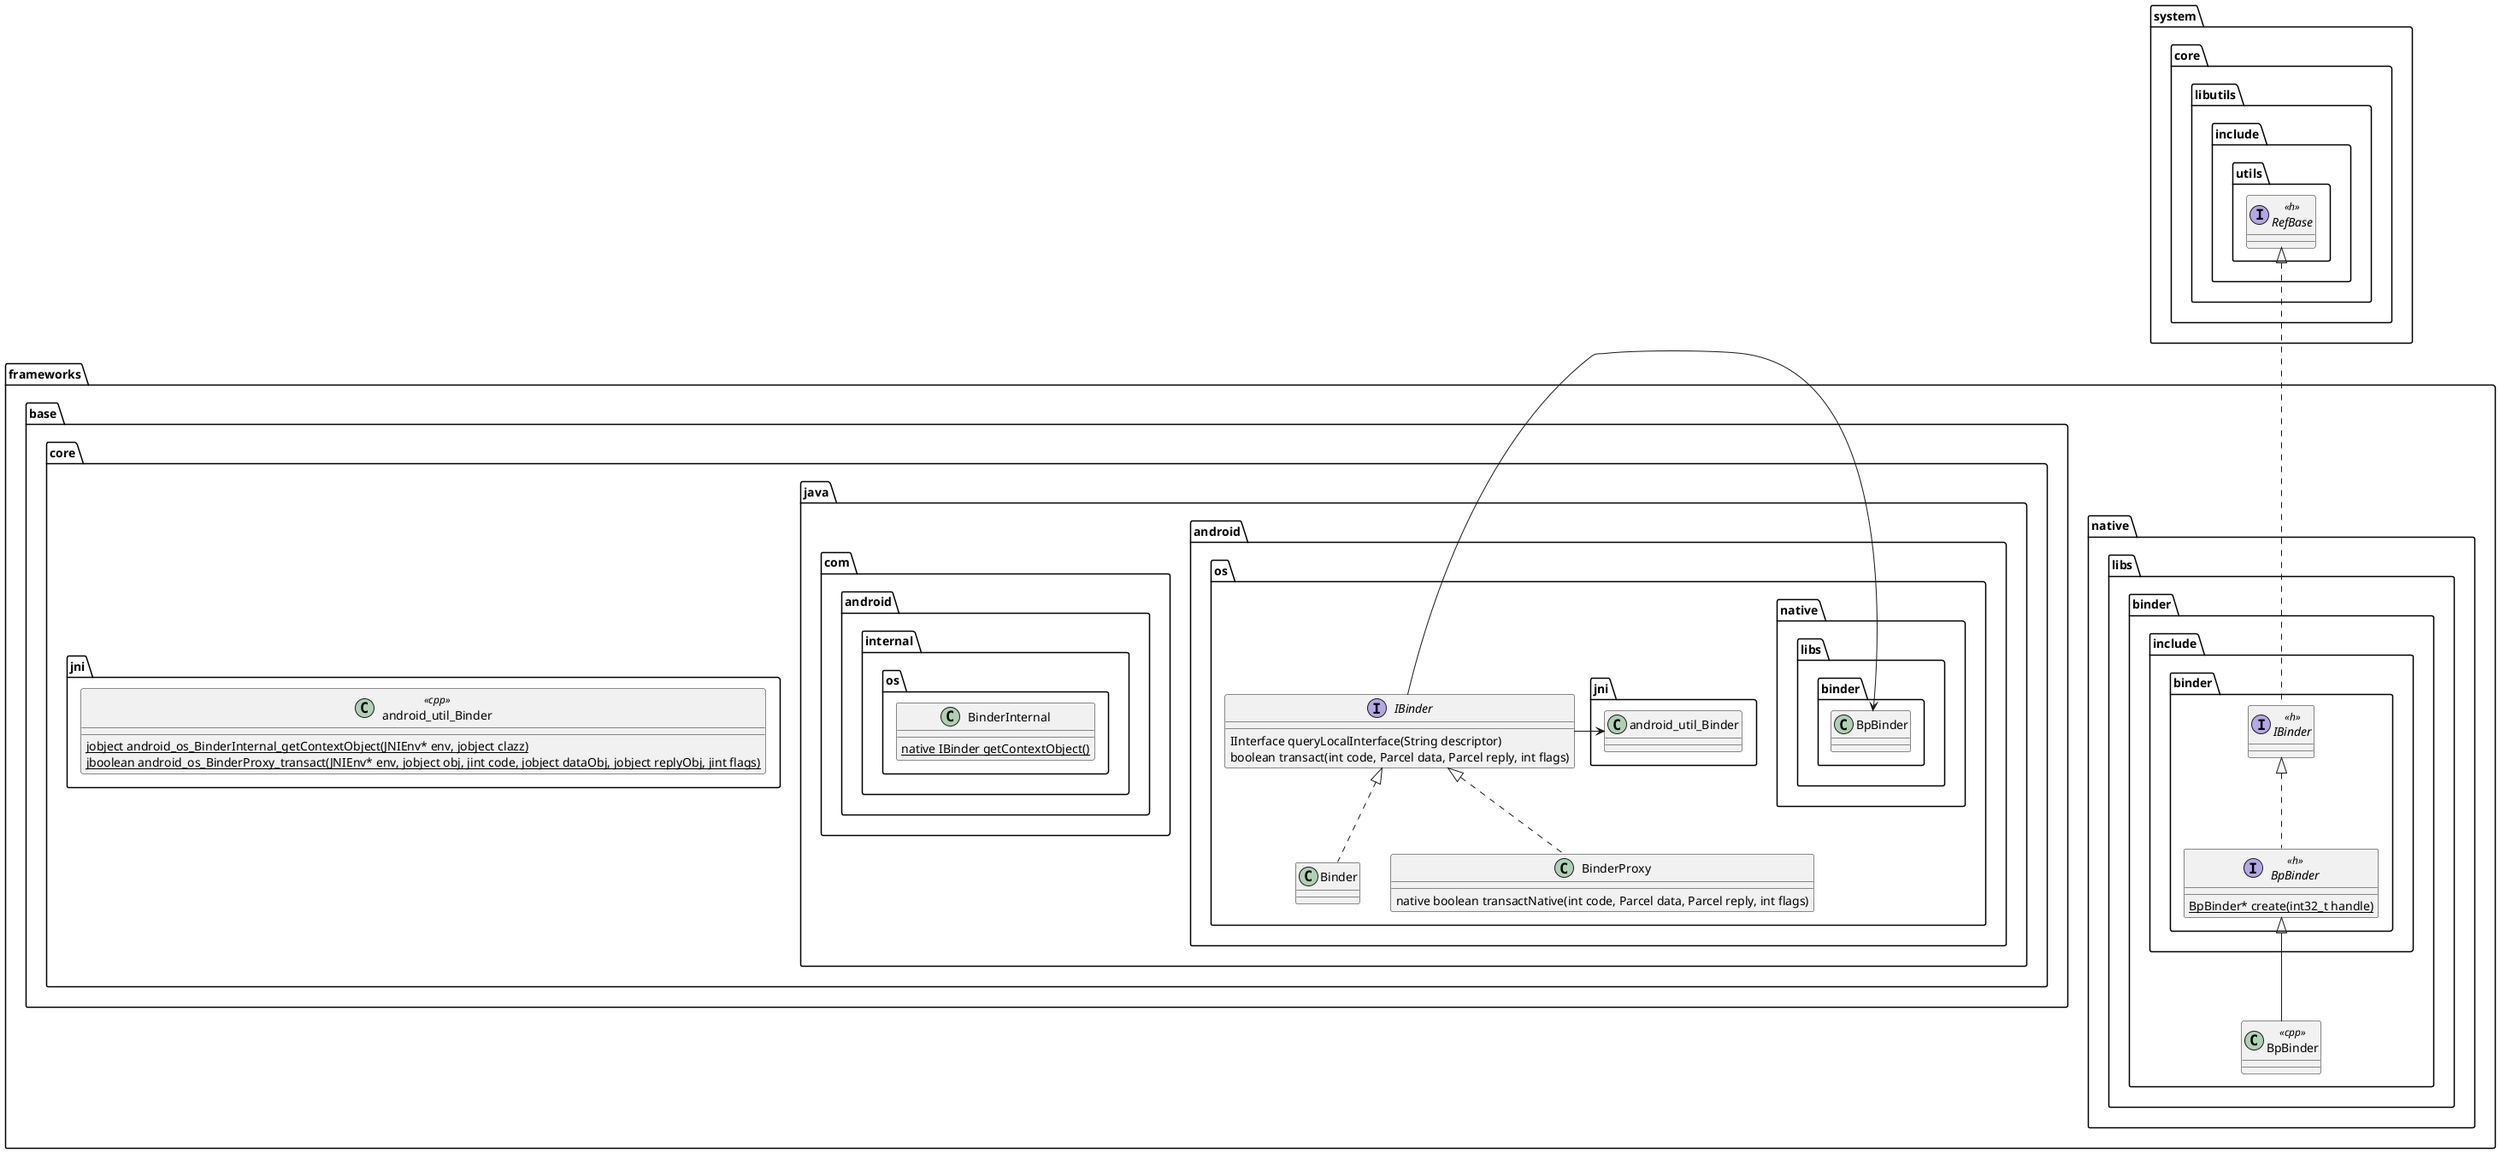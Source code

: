 @startuml

namespace system.core.libutils.include.utils{
    interface RefBase<<h>>
}

namespace frameworks{

    namespace native.libs.binder{

        namespace include.binder{

            interface IBinder<<h>>
            system.core.libutils.include.utils.RefBase <|.. IBinder

            interface BpBinder<<h>>{
                {static} BpBinder* create(int32_t handle)
            }
            IBinder <|.. BpBinder
        }

        class BpBinder<<cpp>>
        include.binder.BpBinder <|-- BpBinder
    }

    namespace base.core{

        namespace java{

            namespace android.os{

                interface IBinder{
                    IInterface queryLocalInterface(String descriptor)
                    boolean transact(int code, Parcel data, Parcel reply, int flags)
                }
                IBinder -> native.libs.binder.BpBinder
                IBinder -> jni.android_util_Binder

                class Binder
                IBinder <|.. Binder

                class BinderProxy{
                    native boolean transactNative(int code, Parcel data, Parcel reply, int flags)
                }
                IBinder <|.. BinderProxy

            }

            namespace com.android.internal.os{
                class BinderInternal{
                    {static} native IBinder getContextObject()
                }
            }
        }

        namespace jni{
            class android_util_Binder<<cpp>>{
                {static} jobject android_os_BinderInternal_getContextObject(JNIEnv* env, jobject clazz)
                {static} jboolean android_os_BinderProxy_transact(JNIEnv* env, jobject obj, jint code, jobject dataObj, jobject replyObj, jint flags)
            }
        }
    }
}

@enduml